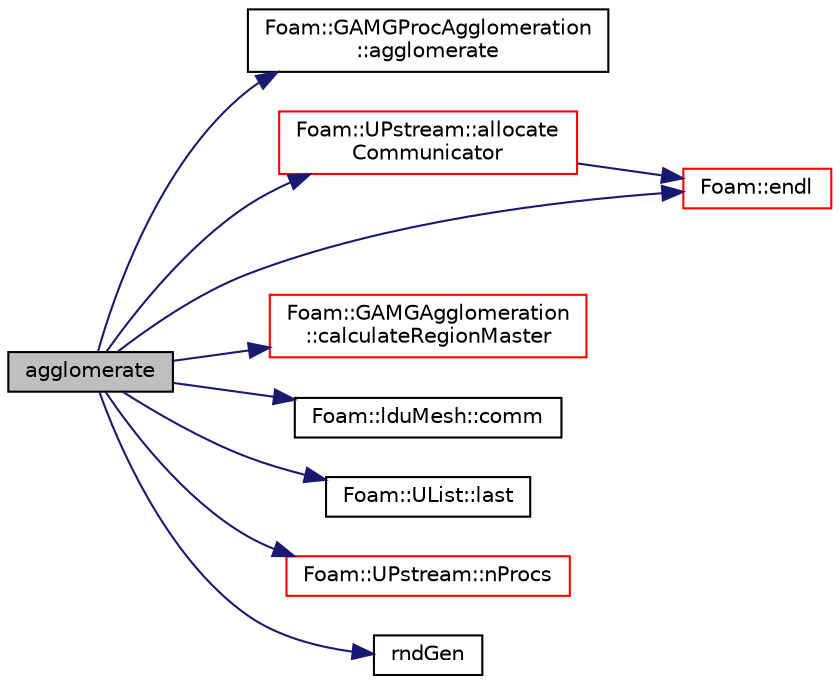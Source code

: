 digraph "agglomerate"
{
  bgcolor="transparent";
  edge [fontname="Helvetica",fontsize="10",labelfontname="Helvetica",labelfontsize="10"];
  node [fontname="Helvetica",fontsize="10",shape=record];
  rankdir="LR";
  Node9 [label="agglomerate",height=0.2,width=0.4,color="black", fillcolor="grey75", style="filled", fontcolor="black"];
  Node9 -> Node10 [color="midnightblue",fontsize="10",style="solid",fontname="Helvetica"];
  Node10 [label="Foam::GAMGProcAgglomeration\l::agglomerate",height=0.2,width=0.4,color="black",URL="$a28025.html#a12f8aee2a8262bad4ece599ecd67ead5",tooltip="Modify agglomeration. Return true if modified. "];
  Node9 -> Node11 [color="midnightblue",fontsize="10",style="solid",fontname="Helvetica"];
  Node11 [label="Foam::UPstream::allocate\lCommunicator",height=0.2,width=0.4,color="red",URL="$a27377.html#ac189f05f0e20e7aa80f737f225250bd5",tooltip="Allocate a new communicator. "];
  Node11 -> Node12 [color="midnightblue",fontsize="10",style="solid",fontname="Helvetica"];
  Node12 [label="Foam::endl",height=0.2,width=0.4,color="red",URL="$a21851.html#a2db8fe02a0d3909e9351bb4275b23ce4",tooltip="Add newline and flush stream. "];
  Node9 -> Node59 [color="midnightblue",fontsize="10",style="solid",fontname="Helvetica"];
  Node59 [label="Foam::GAMGAgglomeration\l::calculateRegionMaster",height=0.2,width=0.4,color="red",URL="$a28013.html#a2924c769d07fb681fe84b5036f9977d6",tooltip="Given fine to coarse processor map determine: "];
  Node9 -> Node318 [color="midnightblue",fontsize="10",style="solid",fontname="Helvetica"];
  Node318 [label="Foam::lduMesh::comm",height=0.2,width=0.4,color="black",URL="$a28277.html#a0cbbacb7f81d23eab556e8696b08bdb2",tooltip="Return communicator used for parallel communication. "];
  Node9 -> Node12 [color="midnightblue",fontsize="10",style="solid",fontname="Helvetica"];
  Node9 -> Node319 [color="midnightblue",fontsize="10",style="solid",fontname="Helvetica"];
  Node319 [label="Foam::UList::last",height=0.2,width=0.4,color="black",URL="$a26837.html#aef07c02ea1c27bdb5906043b399e0ff0",tooltip="Return the last element of the list. "];
  Node9 -> Node228 [color="midnightblue",fontsize="10",style="solid",fontname="Helvetica"];
  Node228 [label="Foam::UPstream::nProcs",height=0.2,width=0.4,color="red",URL="$a27377.html#aada0e04d8127eda8ee95be0772754a4f",tooltip="Number of processes in parallel run. "];
  Node9 -> Node320 [color="midnightblue",fontsize="10",style="solid",fontname="Helvetica"];
  Node320 [label="rndGen",height=0.2,width=0.4,color="black",URL="$a41252.html#ab8597af4c8d0209c2e0c9b1982782bfb"];
}
